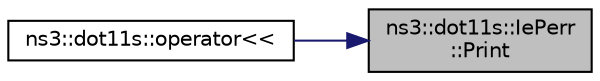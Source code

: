 digraph "ns3::dot11s::IePerr::Print"
{
 // LATEX_PDF_SIZE
  edge [fontname="Helvetica",fontsize="10",labelfontname="Helvetica",labelfontsize="10"];
  node [fontname="Helvetica",fontsize="10",shape=record];
  rankdir="RL";
  Node1 [label="ns3::dot11s::IePerr\l::Print",height=0.2,width=0.4,color="black", fillcolor="grey75", style="filled", fontcolor="black",tooltip="Generate human-readable form of IE."];
  Node1 -> Node2 [dir="back",color="midnightblue",fontsize="10",style="solid",fontname="Helvetica"];
  Node2 [label="ns3::dot11s::operator\<\<",height=0.2,width=0.4,color="black", fillcolor="white", style="filled",URL="$namespacens3_1_1dot11s.html#a28e70b28570f80f59f0531d995b2cc0c",tooltip=" "];
}
